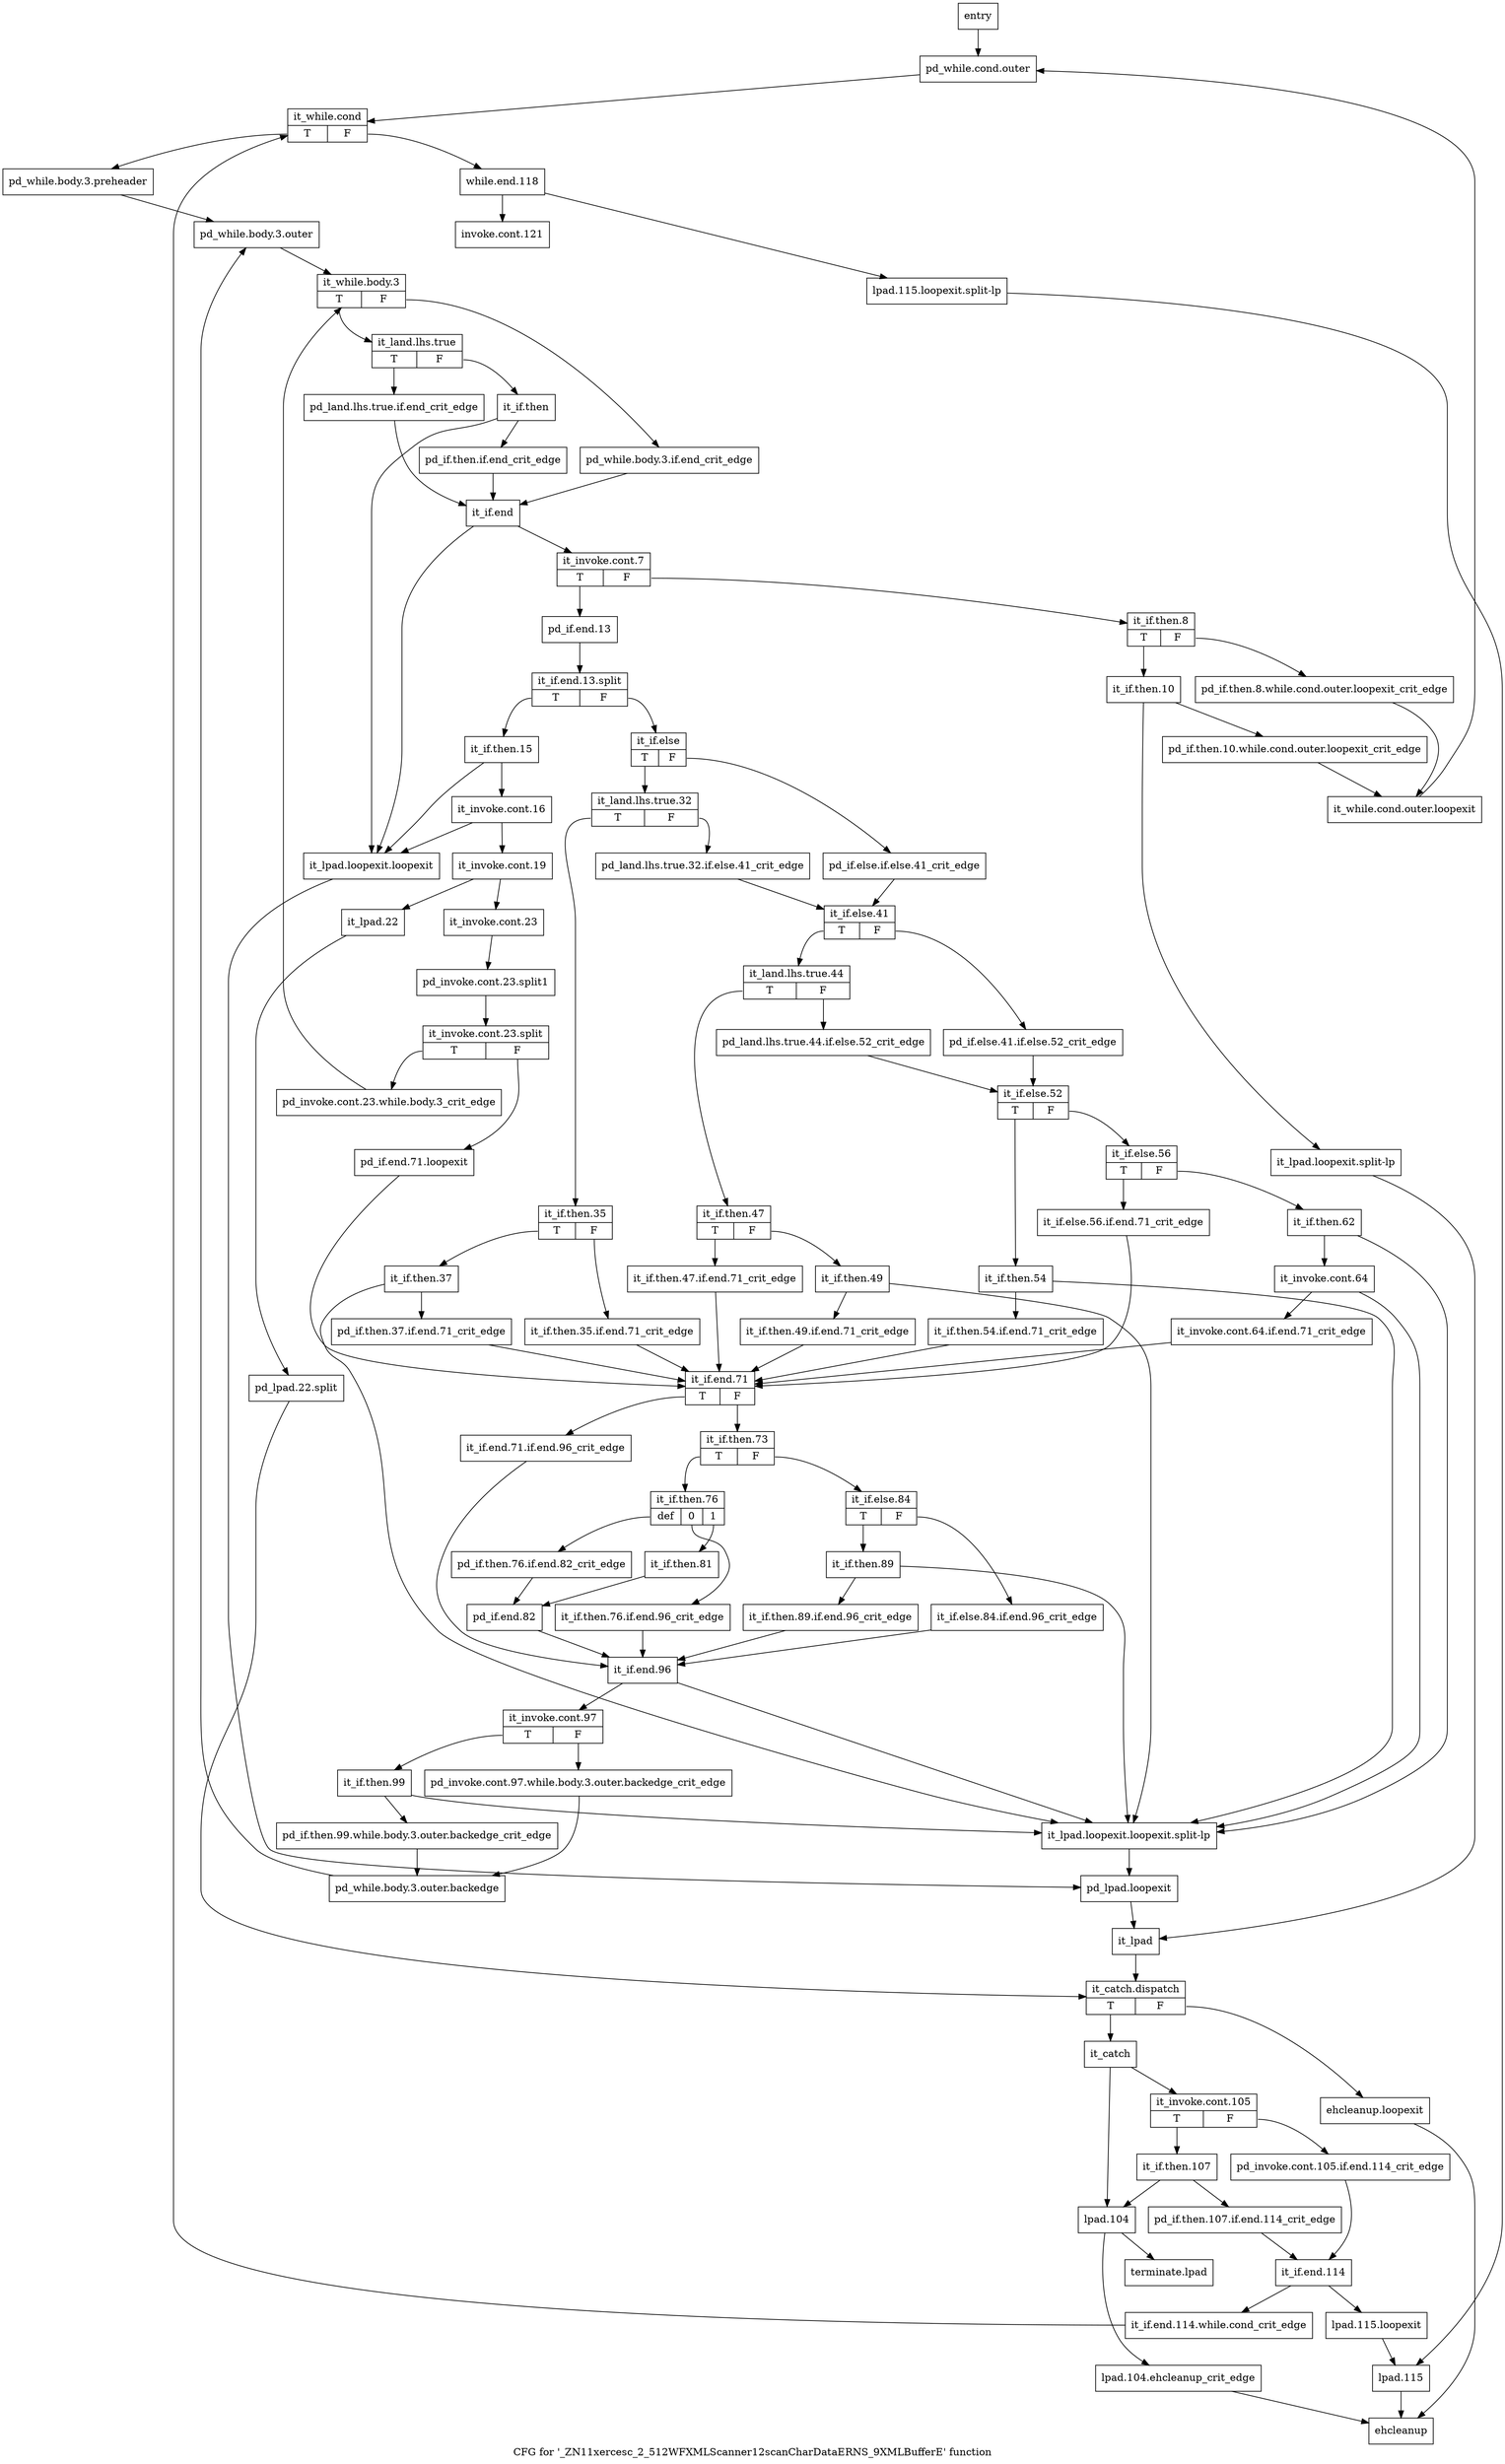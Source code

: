 digraph "CFG for '_ZN11xercesc_2_512WFXMLScanner12scanCharDataERNS_9XMLBufferE' function" {
	label="CFG for '_ZN11xercesc_2_512WFXMLScanner12scanCharDataERNS_9XMLBufferE' function";

	Node0x22ab620 [shape=record,label="{entry}"];
	Node0x22ab620 -> Node0x22ab6c0;
	Node0x22ab670 [shape=record,label="{it_while.cond.outer.loopexit}"];
	Node0x22ab670 -> Node0x22ab6c0;
	Node0x22ab6c0 [shape=record,label="{pd_while.cond.outer}"];
	Node0x22ab6c0 -> Node0x22ab710;
	Node0x22ab710 [shape=record,label="{it_while.cond|{<s0>T|<s1>F}}"];
	Node0x22ab710:s0 -> Node0x22b3c10;
	Node0x22ab710:s1 -> Node0x22b55b0;
	Node0x22b3c10 [shape=record,label="{pd_while.body.3.preheader}"];
	Node0x22b3c10 -> Node0x22b3c60;
	Node0x22b3c60 [shape=record,label="{pd_while.body.3.outer}"];
	Node0x22b3c60 -> Node0x22b3cb0;
	Node0x22b3cb0 [shape=record,label="{it_while.body.3|{<s0>T|<s1>F}}"];
	Node0x22b3cb0:s0 -> Node0x22b3d50;
	Node0x22b3cb0:s1 -> Node0x22b3d00;
	Node0x22b3d00 [shape=record,label="{pd_while.body.3.if.end_crit_edge}"];
	Node0x22b3d00 -> Node0x22b4020;
	Node0x22b3d50 [shape=record,label="{it_land.lhs.true|{<s0>T|<s1>F}}"];
	Node0x22b3d50:s0 -> Node0x22b3da0;
	Node0x22b3d50:s1 -> Node0x22b3df0;
	Node0x22b3da0 [shape=record,label="{pd_land.lhs.true.if.end_crit_edge}"];
	Node0x22b3da0 -> Node0x22b4020;
	Node0x22b3df0 [shape=record,label="{it_if.then}"];
	Node0x22b3df0 -> Node0x22b3e40;
	Node0x22b3df0 -> Node0x22b3e90;
	Node0x22b3e40 [shape=record,label="{pd_if.then.if.end_crit_edge}"];
	Node0x22b3e40 -> Node0x22b4020;
	Node0x22b3e90 [shape=record,label="{it_lpad.loopexit.loopexit}"];
	Node0x22b3e90 -> Node0x22b3f30;
	Node0x22b3ee0 [shape=record,label="{it_lpad.loopexit.loopexit.split-lp}"];
	Node0x22b3ee0 -> Node0x22b3f30;
	Node0x22b3f30 [shape=record,label="{pd_lpad.loopexit}"];
	Node0x22b3f30 -> Node0x22b3fd0;
	Node0x22b3f80 [shape=record,label="{it_lpad.loopexit.split-lp}"];
	Node0x22b3f80 -> Node0x22b3fd0;
	Node0x22b3fd0 [shape=record,label="{it_lpad}"];
	Node0x22b3fd0 -> Node0x22b4430;
	Node0x22b4020 [shape=record,label="{it_if.end}"];
	Node0x22b4020 -> Node0x22b4070;
	Node0x22b4020 -> Node0x22b3e90;
	Node0x22b4070 [shape=record,label="{it_invoke.cont.7|{<s0>T|<s1>F}}"];
	Node0x22b4070:s0 -> Node0x22b4200;
	Node0x22b4070:s1 -> Node0x22b40c0;
	Node0x22b40c0 [shape=record,label="{it_if.then.8|{<s0>T|<s1>F}}"];
	Node0x22b40c0:s0 -> Node0x22b4160;
	Node0x22b40c0:s1 -> Node0x22b4110;
	Node0x22b4110 [shape=record,label="{pd_if.then.8.while.cond.outer.loopexit_crit_edge}"];
	Node0x22b4110 -> Node0x22ab670;
	Node0x22b4160 [shape=record,label="{it_if.then.10}"];
	Node0x22b4160 -> Node0x22b41b0;
	Node0x22b4160 -> Node0x22b3f80;
	Node0x22b41b0 [shape=record,label="{pd_if.then.10.while.cond.outer.loopexit_crit_edge}"];
	Node0x22b41b0 -> Node0x22ab670;
	Node0x22b4200 [shape=record,label="{pd_if.end.13}"];
	Node0x22b4200 -> Node0xd762f0;
	Node0xd762f0 [shape=record,label="{it_if.end.13.split|{<s0>T|<s1>F}}"];
	Node0xd762f0:s0 -> Node0x22b4250;
	Node0xd762f0:s1 -> Node0x22b4610;
	Node0x22b4250 [shape=record,label="{it_if.then.15}"];
	Node0x22b4250 -> Node0x22b42a0;
	Node0x22b4250 -> Node0x22b3e90;
	Node0x22b42a0 [shape=record,label="{it_invoke.cont.16}"];
	Node0x22b42a0 -> Node0x22b42f0;
	Node0x22b42a0 -> Node0x22b3e90;
	Node0x22b42f0 [shape=record,label="{it_invoke.cont.19}"];
	Node0x22b42f0 -> Node0x22b4340;
	Node0x22b42f0 -> Node0x22b43e0;
	Node0x22b4340 [shape=record,label="{it_invoke.cont.23}"];
	Node0x22b4340 -> Node0x1335dd0;
	Node0x1335dd0 [shape=record,label="{pd_invoke.cont.23.split1}"];
	Node0x1335dd0 -> Node0xd77c40;
	Node0xd77c40 [shape=record,label="{it_invoke.cont.23.split|{<s0>T|<s1>F}}"];
	Node0xd77c40:s0 -> Node0x22b4390;
	Node0xd77c40:s1 -> Node0x22b4d90;
	Node0x22b4390 [shape=record,label="{pd_invoke.cont.23.while.body.3_crit_edge}"];
	Node0x22b4390 -> Node0x22b3cb0;
	Node0x22b43e0 [shape=record,label="{it_lpad.22}"];
	Node0x22b43e0 -> Node0xd79960;
	Node0xd79960 [shape=record,label="{pd_lpad.22.split}"];
	Node0xd79960 -> Node0x22b4430;
	Node0x22b4430 [shape=record,label="{it_catch.dispatch|{<s0>T|<s1>F}}"];
	Node0x22b4430:s0 -> Node0x22b4480;
	Node0x22b4430:s1 -> Node0x22b5650;
	Node0x22b4480 [shape=record,label="{it_catch}"];
	Node0x22b4480 -> Node0x22b44d0;
	Node0x22b4480 -> Node0x22b5380;
	Node0x22b44d0 [shape=record,label="{it_invoke.cont.105|{<s0>T|<s1>F}}"];
	Node0x22b44d0:s0 -> Node0x22b4570;
	Node0x22b44d0:s1 -> Node0x22b4520;
	Node0x22b4520 [shape=record,label="{pd_invoke.cont.105.if.end.114_crit_edge}"];
	Node0x22b4520 -> Node0x22b5420;
	Node0x22b4570 [shape=record,label="{it_if.then.107}"];
	Node0x22b4570 -> Node0x22b45c0;
	Node0x22b4570 -> Node0x22b5380;
	Node0x22b45c0 [shape=record,label="{pd_if.then.107.if.end.114_crit_edge}"];
	Node0x22b45c0 -> Node0x22b5420;
	Node0x22b4610 [shape=record,label="{it_if.else|{<s0>T|<s1>F}}"];
	Node0x22b4610:s0 -> Node0x22b46b0;
	Node0x22b4610:s1 -> Node0x22b4660;
	Node0x22b4660 [shape=record,label="{pd_if.else.if.else.41_crit_edge}"];
	Node0x22b4660 -> Node0x22b4890;
	Node0x22b46b0 [shape=record,label="{it_land.lhs.true.32|{<s0>T|<s1>F}}"];
	Node0x22b46b0:s0 -> Node0x22b4750;
	Node0x22b46b0:s1 -> Node0x22b4700;
	Node0x22b4700 [shape=record,label="{pd_land.lhs.true.32.if.else.41_crit_edge}"];
	Node0x22b4700 -> Node0x22b4890;
	Node0x22b4750 [shape=record,label="{it_if.then.35|{<s0>T|<s1>F}}"];
	Node0x22b4750:s0 -> Node0x22b47f0;
	Node0x22b4750:s1 -> Node0x22b47a0;
	Node0x22b47a0 [shape=record,label="{it_if.then.35.if.end.71_crit_edge}"];
	Node0x22b47a0 -> Node0x22b4de0;
	Node0x22b47f0 [shape=record,label="{it_if.then.37}"];
	Node0x22b47f0 -> Node0x22b4840;
	Node0x22b47f0 -> Node0x22b3ee0;
	Node0x22b4840 [shape=record,label="{pd_if.then.37.if.end.71_crit_edge}"];
	Node0x22b4840 -> Node0x22b4de0;
	Node0x22b4890 [shape=record,label="{it_if.else.41|{<s0>T|<s1>F}}"];
	Node0x22b4890:s0 -> Node0x22b4930;
	Node0x22b4890:s1 -> Node0x22b48e0;
	Node0x22b48e0 [shape=record,label="{pd_if.else.41.if.else.52_crit_edge}"];
	Node0x22b48e0 -> Node0x22b4b10;
	Node0x22b4930 [shape=record,label="{it_land.lhs.true.44|{<s0>T|<s1>F}}"];
	Node0x22b4930:s0 -> Node0x22b49d0;
	Node0x22b4930:s1 -> Node0x22b4980;
	Node0x22b4980 [shape=record,label="{pd_land.lhs.true.44.if.else.52_crit_edge}"];
	Node0x22b4980 -> Node0x22b4b10;
	Node0x22b49d0 [shape=record,label="{it_if.then.47|{<s0>T|<s1>F}}"];
	Node0x22b49d0:s0 -> Node0x22b4a20;
	Node0x22b49d0:s1 -> Node0x22b4a70;
	Node0x22b4a20 [shape=record,label="{it_if.then.47.if.end.71_crit_edge}"];
	Node0x22b4a20 -> Node0x22b4de0;
	Node0x22b4a70 [shape=record,label="{it_if.then.49}"];
	Node0x22b4a70 -> Node0x22b4ac0;
	Node0x22b4a70 -> Node0x22b3ee0;
	Node0x22b4ac0 [shape=record,label="{it_if.then.49.if.end.71_crit_edge}"];
	Node0x22b4ac0 -> Node0x22b4de0;
	Node0x22b4b10 [shape=record,label="{it_if.else.52|{<s0>T|<s1>F}}"];
	Node0x22b4b10:s0 -> Node0x22b4b60;
	Node0x22b4b10:s1 -> Node0x22b4c00;
	Node0x22b4b60 [shape=record,label="{it_if.then.54}"];
	Node0x22b4b60 -> Node0x22b4bb0;
	Node0x22b4b60 -> Node0x22b3ee0;
	Node0x22b4bb0 [shape=record,label="{it_if.then.54.if.end.71_crit_edge}"];
	Node0x22b4bb0 -> Node0x22b4de0;
	Node0x22b4c00 [shape=record,label="{it_if.else.56|{<s0>T|<s1>F}}"];
	Node0x22b4c00:s0 -> Node0x22b4c50;
	Node0x22b4c00:s1 -> Node0x22b4ca0;
	Node0x22b4c50 [shape=record,label="{it_if.else.56.if.end.71_crit_edge}"];
	Node0x22b4c50 -> Node0x22b4de0;
	Node0x22b4ca0 [shape=record,label="{it_if.then.62}"];
	Node0x22b4ca0 -> Node0x22b4cf0;
	Node0x22b4ca0 -> Node0x22b3ee0;
	Node0x22b4cf0 [shape=record,label="{it_invoke.cont.64}"];
	Node0x22b4cf0 -> Node0x22b4d40;
	Node0x22b4cf0 -> Node0x22b3ee0;
	Node0x22b4d40 [shape=record,label="{it_invoke.cont.64.if.end.71_crit_edge}"];
	Node0x22b4d40 -> Node0x22b4de0;
	Node0x22b4d90 [shape=record,label="{pd_if.end.71.loopexit}"];
	Node0x22b4d90 -> Node0x22b4de0;
	Node0x22b4de0 [shape=record,label="{it_if.end.71|{<s0>T|<s1>F}}"];
	Node0x22b4de0:s0 -> Node0x22b4e30;
	Node0x22b4de0:s1 -> Node0x22b4e80;
	Node0x22b4e30 [shape=record,label="{it_if.end.71.if.end.96_crit_edge}"];
	Node0x22b4e30 -> Node0x22b51a0;
	Node0x22b4e80 [shape=record,label="{it_if.then.73|{<s0>T|<s1>F}}"];
	Node0x22b4e80:s0 -> Node0x22b4ed0;
	Node0x22b4e80:s1 -> Node0x22b5060;
	Node0x22b4ed0 [shape=record,label="{it_if.then.76|{<s0>def|<s1>0|<s2>1}}"];
	Node0x22b4ed0:s0 -> Node0x22b4f70;
	Node0x22b4ed0:s1 -> Node0x22b4f20;
	Node0x22b4ed0:s2 -> Node0x22b4fc0;
	Node0x22b4f20 [shape=record,label="{it_if.then.76.if.end.96_crit_edge}"];
	Node0x22b4f20 -> Node0x22b51a0;
	Node0x22b4f70 [shape=record,label="{pd_if.then.76.if.end.82_crit_edge}"];
	Node0x22b4f70 -> Node0x22b5010;
	Node0x22b4fc0 [shape=record,label="{it_if.then.81}"];
	Node0x22b4fc0 -> Node0x22b5010;
	Node0x22b5010 [shape=record,label="{pd_if.end.82}"];
	Node0x22b5010 -> Node0x22b51a0;
	Node0x22b5060 [shape=record,label="{it_if.else.84|{<s0>T|<s1>F}}"];
	Node0x22b5060:s0 -> Node0x22b5100;
	Node0x22b5060:s1 -> Node0x22b50b0;
	Node0x22b50b0 [shape=record,label="{it_if.else.84.if.end.96_crit_edge}"];
	Node0x22b50b0 -> Node0x22b51a0;
	Node0x22b5100 [shape=record,label="{it_if.then.89}"];
	Node0x22b5100 -> Node0x22b5150;
	Node0x22b5100 -> Node0x22b3ee0;
	Node0x22b5150 [shape=record,label="{it_if.then.89.if.end.96_crit_edge}"];
	Node0x22b5150 -> Node0x22b51a0;
	Node0x22b51a0 [shape=record,label="{it_if.end.96}"];
	Node0x22b51a0 -> Node0x22b51f0;
	Node0x22b51a0 -> Node0x22b3ee0;
	Node0x22b51f0 [shape=record,label="{it_invoke.cont.97|{<s0>T|<s1>F}}"];
	Node0x22b51f0:s0 -> Node0x22b5290;
	Node0x22b51f0:s1 -> Node0x22b5240;
	Node0x22b5240 [shape=record,label="{pd_invoke.cont.97.while.body.3.outer.backedge_crit_edge}"];
	Node0x22b5240 -> Node0x22b5330;
	Node0x22b5290 [shape=record,label="{it_if.then.99}"];
	Node0x22b5290 -> Node0x22b52e0;
	Node0x22b5290 -> Node0x22b3ee0;
	Node0x22b52e0 [shape=record,label="{pd_if.then.99.while.body.3.outer.backedge_crit_edge}"];
	Node0x22b52e0 -> Node0x22b5330;
	Node0x22b5330 [shape=record,label="{pd_while.body.3.outer.backedge}"];
	Node0x22b5330 -> Node0x22b3c60;
	Node0x22b5380 [shape=record,label="{lpad.104}"];
	Node0x22b5380 -> Node0x22b53d0;
	Node0x22b5380 -> Node0x22b56f0;
	Node0x22b53d0 [shape=record,label="{lpad.104.ehcleanup_crit_edge}"];
	Node0x22b53d0 -> Node0x22b56a0;
	Node0x22b5420 [shape=record,label="{it_if.end.114}"];
	Node0x22b5420 -> Node0x22b5470;
	Node0x22b5420 -> Node0x22b54c0;
	Node0x22b5470 [shape=record,label="{it_if.end.114.while.cond_crit_edge}"];
	Node0x22b5470 -> Node0x22ab710;
	Node0x22b54c0 [shape=record,label="{lpad.115.loopexit}"];
	Node0x22b54c0 -> Node0x22b5560;
	Node0x22b5510 [shape=record,label="{lpad.115.loopexit.split-lp}"];
	Node0x22b5510 -> Node0x22b5560;
	Node0x22b5560 [shape=record,label="{lpad.115}"];
	Node0x22b5560 -> Node0x22b56a0;
	Node0x22b55b0 [shape=record,label="{while.end.118}"];
	Node0x22b55b0 -> Node0x22b5600;
	Node0x22b55b0 -> Node0x22b5510;
	Node0x22b5600 [shape=record,label="{invoke.cont.121}"];
	Node0x22b5650 [shape=record,label="{ehcleanup.loopexit}"];
	Node0x22b5650 -> Node0x22b56a0;
	Node0x22b56a0 [shape=record,label="{ehcleanup}"];
	Node0x22b56f0 [shape=record,label="{terminate.lpad}"];
}

